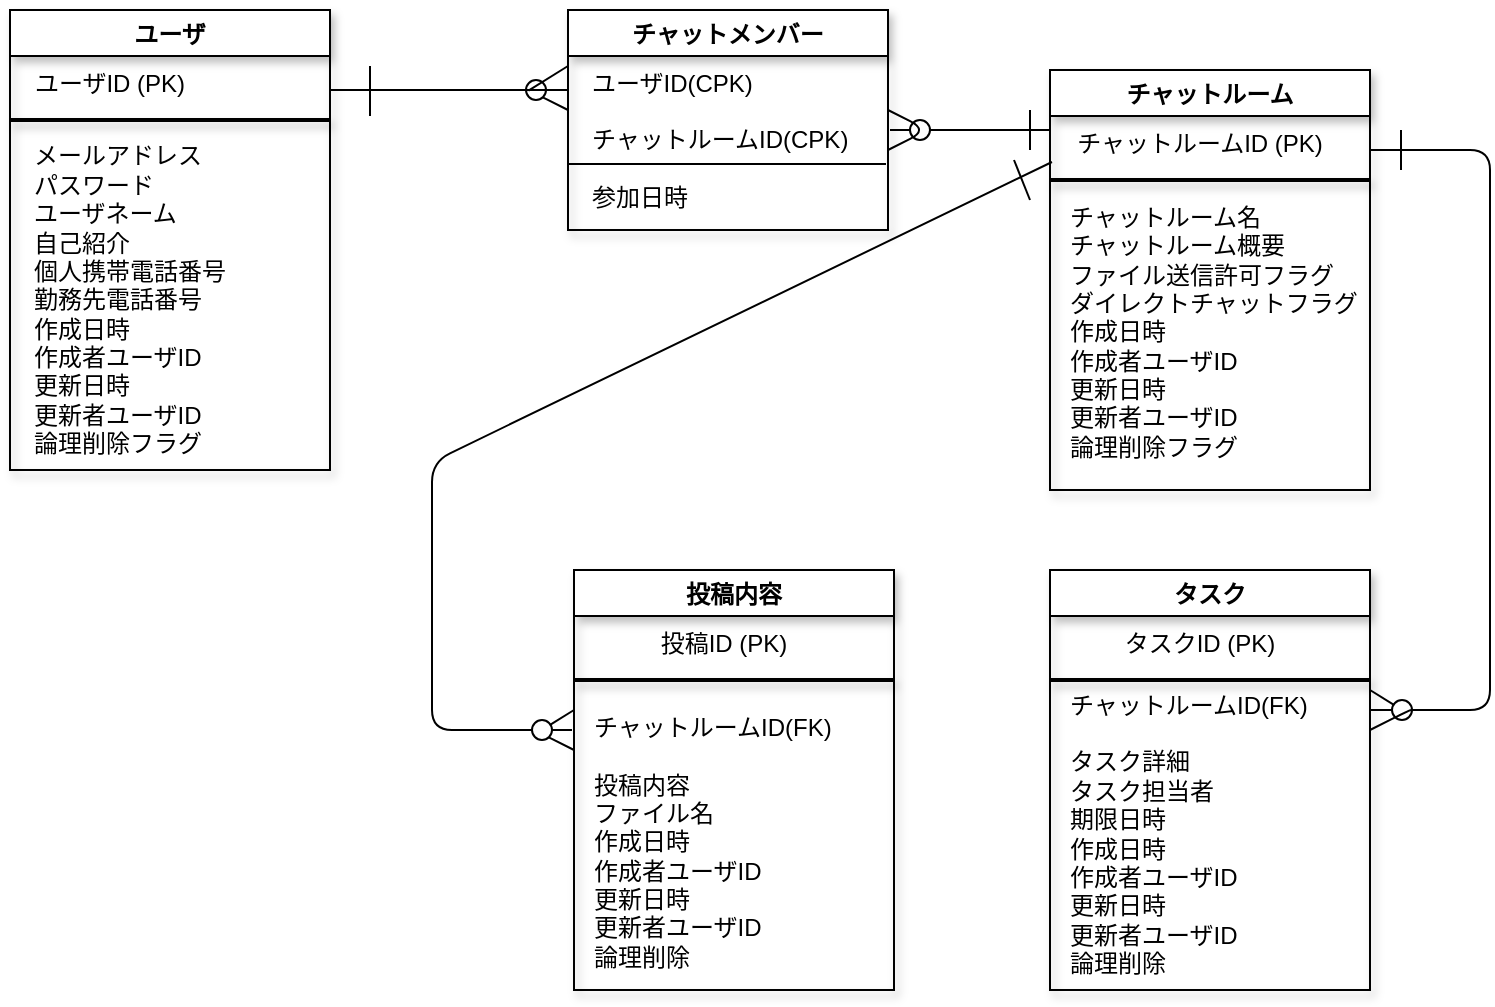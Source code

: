 <mxfile version="13.1.12">
    <diagram id="6hGFLwfOUW9BJ-s0fimq" name="ER図">
        <mxGraphModel dx="1087" dy="581" grid="1" gridSize="10" guides="1" tooltips="1" connect="1" arrows="1" fold="1" page="1" pageScale="1" pageWidth="827" pageHeight="1169" math="0" shadow="0">
            <root>
                <mxCell id="0"/>
                <mxCell id="1" parent="0"/>
                <mxCell id="7" value="ユーザ" style="swimlane;shadow=1;" parent="1" vertex="1">
                    <mxGeometry x="40" y="40" width="160" height="230" as="geometry">
                        <mxRectangle x="40" y="40" width="70" height="23" as="alternateBounds"/>
                    </mxGeometry>
                </mxCell>
                <mxCell id="22" value="ユーザID (PK)" style="text;html=1;strokeColor=none;fillColor=none;align=center;verticalAlign=middle;whiteSpace=wrap;rounded=0;shadow=1;" parent="7" vertex="1">
                    <mxGeometry x="10" y="27" width="80" height="20" as="geometry"/>
                </mxCell>
                <mxCell id="31" value="メールアドレス&lt;br&gt;パスワード&lt;br&gt;ユーザネーム&lt;br&gt;自己紹介&lt;br&gt;個人携帯電話番号&lt;br&gt;勤務先電話番号&lt;br&gt;作成日時&lt;br&gt;作成者ユーザID&lt;br&gt;更新日時&lt;br&gt;更新者ユーザID&lt;br&gt;論理削除フラグ" style="text;html=1;strokeColor=none;fillColor=none;align=left;verticalAlign=middle;whiteSpace=wrap;rounded=0;" parent="7" vertex="1">
                    <mxGeometry x="10" y="70" width="140" height="150" as="geometry"/>
                </mxCell>
                <mxCell id="19" value="" style="line;strokeWidth=2;html=1;shadow=1;" parent="1" vertex="1">
                    <mxGeometry x="40" y="90" width="160" height="10" as="geometry"/>
                </mxCell>
                <mxCell id="36" value="チャットルーム" style="swimlane;shadow=1;" parent="1" vertex="1">
                    <mxGeometry x="560" y="70" width="160" height="210" as="geometry">
                        <mxRectangle x="40" y="40" width="70" height="23" as="alternateBounds"/>
                    </mxGeometry>
                </mxCell>
                <mxCell id="37" value="チャットルームID (PK)" style="text;html=1;strokeColor=none;fillColor=none;align=center;verticalAlign=middle;whiteSpace=wrap;rounded=0;shadow=1;" parent="36" vertex="1">
                    <mxGeometry y="27" width="150" height="20" as="geometry"/>
                </mxCell>
                <mxCell id="38" value="チャットルーム名&lt;br&gt;チャットルーム概要&lt;br&gt;ファイル送信許可フラグ&lt;br&gt;ダイレクトチャットフラグ&lt;br&gt;作成日時&lt;br&gt;作成者ユーザID&lt;br&gt;更新日時&lt;br&gt;更新者ユーザID&lt;br&gt;論理削除フラグ" style="text;html=1;strokeColor=none;fillColor=none;align=left;verticalAlign=middle;whiteSpace=wrap;rounded=0;" parent="36" vertex="1">
                    <mxGeometry x="8" y="56" width="160" height="150" as="geometry"/>
                </mxCell>
                <mxCell id="39" value="" style="line;strokeWidth=2;html=1;shadow=1;" parent="1" vertex="1">
                    <mxGeometry x="560" y="120" width="160" height="10" as="geometry"/>
                </mxCell>
                <mxCell id="40" value="チャットメンバー" style="swimlane;shadow=1;" parent="1" vertex="1">
                    <mxGeometry x="319" y="40" width="160" height="110" as="geometry">
                        <mxRectangle x="40" y="40" width="70" height="23" as="alternateBounds"/>
                    </mxGeometry>
                </mxCell>
                <mxCell id="48" value="ユーザID(CPK)&lt;br&gt;&lt;br&gt;チャットルームID(CPK)&lt;br&gt;&lt;br&gt;参加日時" style="text;html=1;strokeColor=none;fillColor=none;align=left;verticalAlign=middle;whiteSpace=wrap;rounded=0;" parent="40" vertex="1">
                    <mxGeometry x="10" y="29" width="150" height="71" as="geometry"/>
                </mxCell>
                <mxCell id="130" value="" style="endArrow=none;html=1;" edge="1" parent="40">
                    <mxGeometry width="50" height="50" relative="1" as="geometry">
                        <mxPoint y="77" as="sourcePoint"/>
                        <mxPoint x="159" y="77" as="targetPoint"/>
                    </mxGeometry>
                </mxCell>
                <mxCell id="76" value="" style="endArrow=none;html=1;" parent="1" source="77" edge="1">
                    <mxGeometry width="50" height="50" relative="1" as="geometry">
                        <mxPoint x="319" y="70" as="sourcePoint"/>
                        <mxPoint x="319" y="90" as="targetPoint"/>
                        <Array as="points">
                            <mxPoint x="299" y="80"/>
                        </Array>
                    </mxGeometry>
                </mxCell>
                <mxCell id="77" value="" style="ellipse;whiteSpace=wrap;html=1;aspect=fixed;fillColor=#FFFFFF;" parent="1" vertex="1">
                    <mxGeometry x="298" y="75" width="10" height="10" as="geometry"/>
                </mxCell>
                <mxCell id="78" value="" style="endArrow=none;html=1;" parent="1" edge="1">
                    <mxGeometry width="50" height="50" relative="1" as="geometry">
                        <mxPoint x="319" y="68" as="sourcePoint"/>
                        <mxPoint x="299.24" y="80.35" as="targetPoint"/>
                        <Array as="points"/>
                    </mxGeometry>
                </mxCell>
                <mxCell id="82" value="" style="endArrow=none;html=1;" parent="1" edge="1">
                    <mxGeometry width="50" height="50" relative="1" as="geometry">
                        <mxPoint x="200" y="80" as="sourcePoint"/>
                        <mxPoint x="319" y="80" as="targetPoint"/>
                    </mxGeometry>
                </mxCell>
                <mxCell id="83" value="" style="endArrow=none;html=1;" parent="1" source="86" edge="1">
                    <mxGeometry width="50" height="50" relative="1" as="geometry">
                        <mxPoint x="480" y="100" as="sourcePoint"/>
                        <mxPoint x="560" y="100" as="targetPoint"/>
                    </mxGeometry>
                </mxCell>
                <mxCell id="88" value="投稿内容" style="swimlane;shadow=1;" parent="1" vertex="1">
                    <mxGeometry x="322" y="320" width="160" height="210" as="geometry">
                        <mxRectangle x="40" y="40" width="70" height="23" as="alternateBounds"/>
                    </mxGeometry>
                </mxCell>
                <mxCell id="89" value="投稿ID (PK)" style="text;html=1;strokeColor=none;fillColor=none;align=center;verticalAlign=middle;whiteSpace=wrap;rounded=0;shadow=1;" parent="88" vertex="1">
                    <mxGeometry y="27" width="150" height="20" as="geometry"/>
                </mxCell>
                <mxCell id="90" value="チャットルームID(FK)&lt;br&gt;&lt;br&gt;投稿内容&lt;br&gt;ファイル名&lt;br&gt;作成日時&lt;br&gt;作成者ユーザID&lt;br&gt;更新日時&lt;br&gt;更新者ユーザID&lt;br&gt;論理削除" style="text;html=1;strokeColor=none;fillColor=none;align=left;verticalAlign=middle;whiteSpace=wrap;rounded=0;" parent="88" vertex="1">
                    <mxGeometry x="8" y="61" width="160" height="150" as="geometry"/>
                </mxCell>
                <mxCell id="91" value="" style="line;strokeWidth=2;html=1;shadow=1;" parent="1" vertex="1">
                    <mxGeometry x="322" y="370" width="160" height="10" as="geometry"/>
                </mxCell>
                <mxCell id="92" value="タスク" style="swimlane;shadow=1;" parent="1" vertex="1">
                    <mxGeometry x="560" y="320" width="160" height="210" as="geometry">
                        <mxRectangle x="40" y="40" width="70" height="23" as="alternateBounds"/>
                    </mxGeometry>
                </mxCell>
                <mxCell id="93" value="タスクID (PK)" style="text;html=1;strokeColor=none;fillColor=none;align=center;verticalAlign=middle;whiteSpace=wrap;rounded=0;shadow=1;" parent="92" vertex="1">
                    <mxGeometry y="27" width="150" height="20" as="geometry"/>
                </mxCell>
                <mxCell id="94" value="チャットルームID(FK)&lt;br&gt;&lt;br&gt;タスク詳細&lt;br&gt;タスク担当者&lt;br&gt;期限日時&lt;br&gt;作成日時&lt;br&gt;作成者ユーザID&lt;br&gt;更新日時&lt;br&gt;更新者ユーザID&lt;br&gt;論理削除" style="text;html=1;strokeColor=none;fillColor=none;align=left;verticalAlign=middle;whiteSpace=wrap;rounded=0;" parent="92" vertex="1">
                    <mxGeometry x="8" y="57" width="160" height="150" as="geometry"/>
                </mxCell>
                <mxCell id="95" value="" style="line;strokeWidth=2;html=1;shadow=1;" parent="1" vertex="1">
                    <mxGeometry x="560" y="370" width="160" height="10" as="geometry"/>
                </mxCell>
                <mxCell id="100" value="" style="endArrow=none;html=1;" parent="1" edge="1">
                    <mxGeometry width="50" height="50" relative="1" as="geometry">
                        <mxPoint x="220" y="93" as="sourcePoint"/>
                        <mxPoint x="220" y="68" as="targetPoint"/>
                        <Array as="points">
                            <mxPoint x="220" y="73"/>
                        </Array>
                    </mxGeometry>
                </mxCell>
                <mxCell id="105" value="" style="endArrow=none;html=1;" parent="1" edge="1">
                    <mxGeometry width="50" height="50" relative="1" as="geometry">
                        <mxPoint x="321" y="400" as="sourcePoint"/>
                        <mxPoint x="561" y="116" as="targetPoint"/>
                        <Array as="points">
                            <mxPoint x="251" y="400"/>
                            <mxPoint x="251" y="266"/>
                        </Array>
                    </mxGeometry>
                </mxCell>
                <mxCell id="86" value="" style="ellipse;whiteSpace=wrap;html=1;aspect=fixed;fillColor=#FFFFFF;" parent="1" vertex="1">
                    <mxGeometry x="490" y="95" width="10" height="10" as="geometry"/>
                </mxCell>
                <mxCell id="114" value="" style="endArrow=none;html=1;" parent="1" target="86" edge="1">
                    <mxGeometry width="50" height="50" relative="1" as="geometry">
                        <mxPoint x="480" y="100" as="sourcePoint"/>
                        <mxPoint x="560" y="100" as="targetPoint"/>
                    </mxGeometry>
                </mxCell>
                <mxCell id="115" value="" style="endArrow=none;html=1;" parent="1" source="116" edge="1">
                    <mxGeometry width="50" height="50" relative="1" as="geometry">
                        <mxPoint x="322" y="390" as="sourcePoint"/>
                        <mxPoint x="322" y="410" as="targetPoint"/>
                        <Array as="points">
                            <mxPoint x="302" y="400"/>
                        </Array>
                    </mxGeometry>
                </mxCell>
                <mxCell id="116" value="" style="ellipse;whiteSpace=wrap;html=1;aspect=fixed;fillColor=#FFFFFF;" parent="1" vertex="1">
                    <mxGeometry x="301" y="395" width="10" height="10" as="geometry"/>
                </mxCell>
                <mxCell id="119" value="" style="endArrow=none;html=1;" parent="1" target="116" edge="1">
                    <mxGeometry width="50" height="50" relative="1" as="geometry">
                        <mxPoint x="322" y="390" as="sourcePoint"/>
                        <mxPoint x="322" y="410" as="targetPoint"/>
                        <Array as="points"/>
                    </mxGeometry>
                </mxCell>
                <mxCell id="120" value="" style="endArrow=none;html=1;" parent="1" edge="1">
                    <mxGeometry width="50" height="50" relative="1" as="geometry">
                        <mxPoint x="550" y="110" as="sourcePoint"/>
                        <mxPoint x="550" y="90" as="targetPoint"/>
                    </mxGeometry>
                </mxCell>
                <mxCell id="121" value="" style="endArrow=none;html=1;" parent="1" edge="1">
                    <mxGeometry width="50" height="50" relative="1" as="geometry">
                        <mxPoint x="479" y="90" as="sourcePoint"/>
                        <mxPoint x="479" y="110" as="targetPoint"/>
                        <Array as="points">
                            <mxPoint x="499" y="100"/>
                        </Array>
                    </mxGeometry>
                </mxCell>
                <mxCell id="123" value="" style="endArrow=none;html=1;" parent="1" edge="1">
                    <mxGeometry width="50" height="50" relative="1" as="geometry">
                        <mxPoint x="550" y="135" as="sourcePoint"/>
                        <mxPoint x="542" y="115" as="targetPoint"/>
                    </mxGeometry>
                </mxCell>
                <mxCell id="124" value="" style="endArrow=none;html=1;" parent="1" edge="1">
                    <mxGeometry width="50" height="50" relative="1" as="geometry">
                        <mxPoint x="720" y="110" as="sourcePoint"/>
                        <mxPoint x="720" y="390" as="targetPoint"/>
                        <Array as="points">
                            <mxPoint x="780" y="110"/>
                            <mxPoint x="780" y="390"/>
                        </Array>
                    </mxGeometry>
                </mxCell>
                <mxCell id="125" value="" style="endArrow=none;html=1;" parent="1" source="126" edge="1">
                    <mxGeometry width="50" height="50" relative="1" as="geometry">
                        <mxPoint x="720" y="400" as="sourcePoint"/>
                        <mxPoint x="720" y="380" as="targetPoint"/>
                        <Array as="points"/>
                    </mxGeometry>
                </mxCell>
                <mxCell id="126" value="" style="ellipse;whiteSpace=wrap;html=1;aspect=fixed;fillColor=#FFFFFF;" parent="1" vertex="1">
                    <mxGeometry x="731" y="385" width="10" height="10" as="geometry"/>
                </mxCell>
                <mxCell id="127" value="" style="endArrow=none;html=1;" parent="1" target="126" edge="1">
                    <mxGeometry width="50" height="50" relative="1" as="geometry">
                        <mxPoint x="720" y="400" as="sourcePoint"/>
                        <mxPoint x="720" y="380" as="targetPoint"/>
                        <Array as="points">
                            <mxPoint x="740" y="390"/>
                        </Array>
                    </mxGeometry>
                </mxCell>
                <mxCell id="129" value="" style="endArrow=none;html=1;" parent="1" edge="1">
                    <mxGeometry width="50" height="50" relative="1" as="geometry">
                        <mxPoint x="735.5" y="120" as="sourcePoint"/>
                        <mxPoint x="735.5" y="100" as="targetPoint"/>
                    </mxGeometry>
                </mxCell>
            </root>
        </mxGraphModel>
    </diagram>
</mxfile>